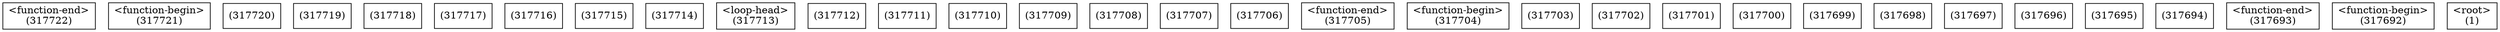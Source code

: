 digraph graphname {
n317722 [shape=box,label="<function-end>
(317722)"];
n317721 [shape=box,label="<function-begin>
(317721)"];
n317720 [shape=box,label="(317720)"];
n317719 [shape=box,label="(317719)"];
n317718 [shape=box,label="(317718)"];
n317717 [shape=box,label="(317717)"];
n317716 [shape=box,label="(317716)"];
n317715 [shape=box,label="(317715)"];
n317714 [shape=box,label="(317714)"];
n317713 [shape=box,label="<loop-head>
(317713)"];
n317712 [shape=box,label="(317712)"];
n317711 [shape=box,label="(317711)"];
n317710 [shape=box,label="(317710)"];
n317709 [shape=box,label="(317709)"];
n317708 [shape=box,label="(317708)"];
n317707 [shape=box,label="(317707)"];
n317706 [shape=box,label="(317706)"];
n317705 [shape=box,label="<function-end>
(317705)"];
n317704 [shape=box,label="<function-begin>
(317704)"];
n317703 [shape=box,label="(317703)"];
n317702 [shape=box,label="(317702)"];
n317701 [shape=box,label="(317701)"];
n317700 [shape=box,label="(317700)"];
n317699 [shape=box,label="(317699)"];
n317698 [shape=box,label="(317698)"];
n317697 [shape=box,label="(317697)"];
n317696 [shape=box,label="(317696)"];
n317695 [shape=box,label="(317695)"];
n317694 [shape=box,label="(317694)"];
n317693 [shape=box,label="<function-end>
(317693)"];
n317692 [shape=box,label="<function-begin>
(317692)"];
n1 [shape=box,label="<root>
(1)"];
}
